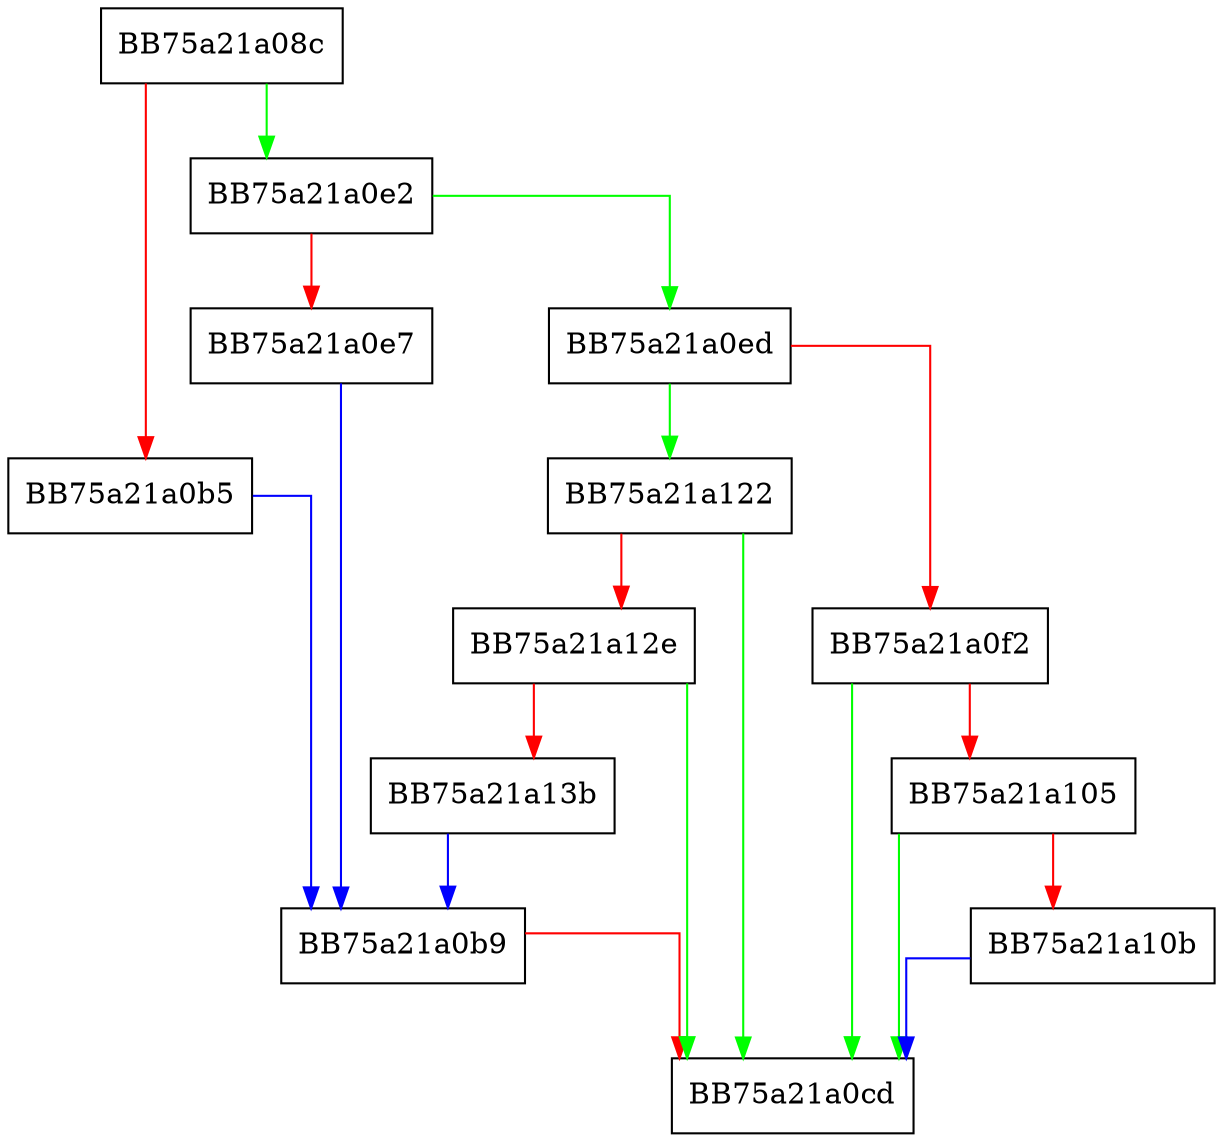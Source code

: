 digraph AddImport {
  node [shape="box"];
  graph [splines=ortho];
  BB75a21a08c -> BB75a21a0e2 [color="green"];
  BB75a21a08c -> BB75a21a0b5 [color="red"];
  BB75a21a0b5 -> BB75a21a0b9 [color="blue"];
  BB75a21a0b9 -> BB75a21a0cd [color="red"];
  BB75a21a0e2 -> BB75a21a0ed [color="green"];
  BB75a21a0e2 -> BB75a21a0e7 [color="red"];
  BB75a21a0e7 -> BB75a21a0b9 [color="blue"];
  BB75a21a0ed -> BB75a21a122 [color="green"];
  BB75a21a0ed -> BB75a21a0f2 [color="red"];
  BB75a21a0f2 -> BB75a21a0cd [color="green"];
  BB75a21a0f2 -> BB75a21a105 [color="red"];
  BB75a21a105 -> BB75a21a0cd [color="green"];
  BB75a21a105 -> BB75a21a10b [color="red"];
  BB75a21a10b -> BB75a21a0cd [color="blue"];
  BB75a21a122 -> BB75a21a0cd [color="green"];
  BB75a21a122 -> BB75a21a12e [color="red"];
  BB75a21a12e -> BB75a21a0cd [color="green"];
  BB75a21a12e -> BB75a21a13b [color="red"];
  BB75a21a13b -> BB75a21a0b9 [color="blue"];
}